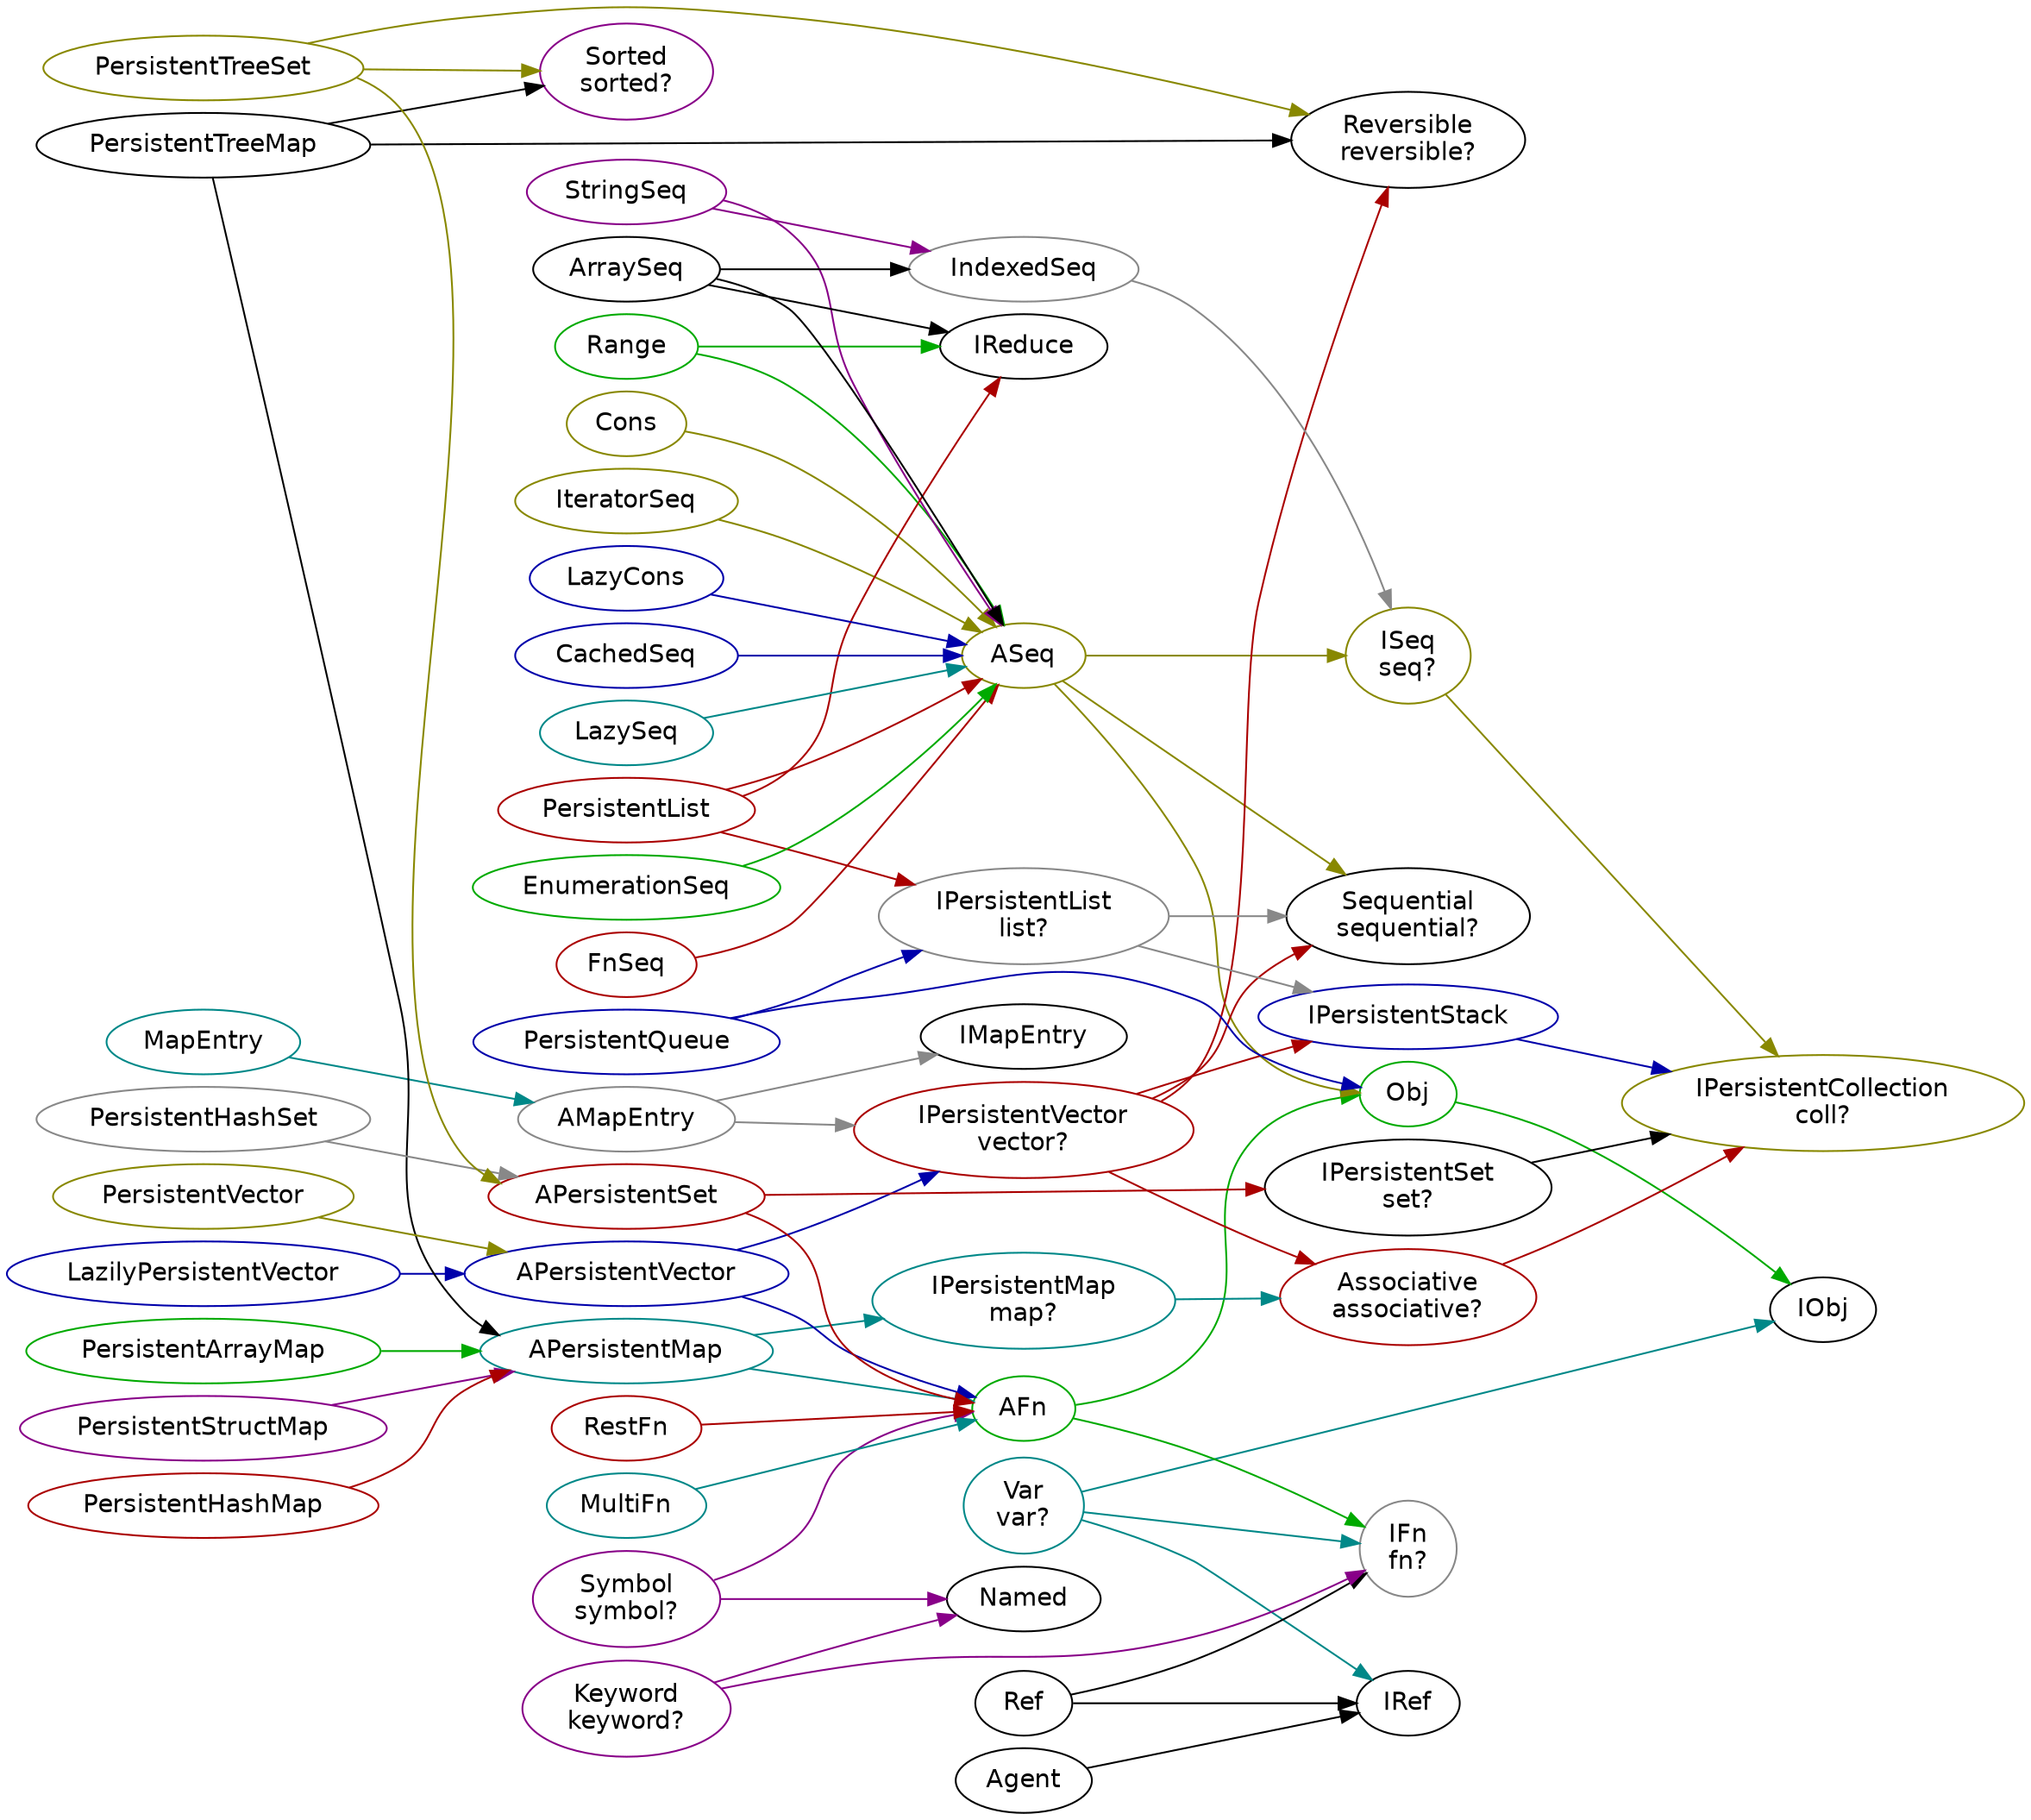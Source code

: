 digraph {
  rankdir=LR;
  dpi=55;
  nodesep=0.10;
  node[ fontname=Helvetica ];
  Var [ label="Var\nvar?" color="#008888" ];
  Var -> IFn [ color="#008888" ];
  Var -> IRef [ color="#008888" ];
  Var -> IObj [ color="#008888" ];
  Symbol [ label="Symbol\nsymbol?" color="#880088" ];
  Symbol -> AFn [ color="#880088" ];
  Symbol -> Named [ color="#880088" ];
  FnSeq [ label=FnSeq color="#aa0000" ];
  FnSeq -> ASeq [ color="#aa0000" ];
  Obj [ label=Obj color="#00aa00" ];
  Obj -> IObj [ color="#00aa00" ];
  PersistentStructMap [ label=PersistentStructMap color="#880088" ];
  PersistentStructMap -> APersistentMap [ color="#880088" ];
  Cons [ label=Cons color="#888800" ];
  Cons -> ASeq [ color="#888800" ];
  Range [ label=Range color="#00aa00" ];
  Range -> ASeq [ color="#00aa00" ];
  Range -> IReduce [ color="#00aa00" ];
  LazilyPersistentVector [ label=LazilyPersistentVector color="#0000aa" ];
  LazilyPersistentVector -> APersistentVector [ color="#0000aa" ];
  IPersistentSet [ label="IPersistentSet\nset?" color="#000000" ];
  IPersistentSet -> IPersistentCollection [ color="#000000" ];
  IFn [ label="IFn\nfn?" color="#888888" ];
  MapEntry [ label=MapEntry color="#008888" ];
  MapEntry -> AMapEntry [ color="#008888" ];
  IteratorSeq [ label=IteratorSeq color="#888800" ];
  IteratorSeq -> ASeq [ color="#888800" ];
  PersistentHashMap [ label=PersistentHashMap color="#aa0000" ];
  PersistentHashMap -> APersistentMap [ color="#aa0000" ];
  PersistentTreeMap [ label=PersistentTreeMap color="#000000" ];
  PersistentTreeMap -> APersistentMap [ color="#000000" ];
  PersistentTreeMap -> Reversible [ color="#000000" ];
  PersistentTreeMap -> Sorted [ color="#000000" ];
  APersistentMap [ label=APersistentMap color="#008888" ];
  APersistentMap -> AFn [ color="#008888" ];
  APersistentMap -> IPersistentMap [ color="#008888" ];
  IPersistentCollection [ label="IPersistentCollection\ncoll?" color="#888800" ];
  IPersistentVector [ label="IPersistentVector\nvector?" color="#aa0000" ];
  IPersistentVector -> Associative [ color="#aa0000" ];
  IPersistentVector -> Sequential [ color="#aa0000" ];
  IPersistentVector -> IPersistentStack [ color="#aa0000" ];
  IPersistentVector -> Reversible [ color="#aa0000" ];
  Agent [ label=Agent color="#000000" ];
  Agent -> IRef [ color="#000000" ];
  IPersistentMap [ label="IPersistentMap\nmap?" color="#008888" ];
  IPersistentMap -> Associative [ color="#008888" ];
  StringSeq [ label=StringSeq color="#880088" ];
  StringSeq -> ASeq [ color="#880088" ];
  StringSeq -> IndexedSeq [ color="#880088" ];
  PersistentVector [ label=PersistentVector color="#888800" ];
  PersistentVector -> APersistentVector [ color="#888800" ];
  PersistentList [ label=PersistentList color="#aa0000" ];
  PersistentList -> ASeq [ color="#aa0000" ];
  PersistentList -> IPersistentList [ color="#aa0000" ];
  PersistentList -> IReduce [ color="#aa0000" ];
  AFn [ label=AFn color="#00aa00" ];
  AFn -> Obj [ color="#00aa00" ];
  AFn -> IFn [ color="#00aa00" ];
  LazyCons [ label=LazyCons color="#0000aa" ];
  LazyCons -> ASeq [ color="#0000aa" ];
  AMapEntry [ label=AMapEntry color="#888888" ];
  AMapEntry -> IMapEntry [ color="#888888" ];
  AMapEntry -> IPersistentVector [ color="#888888" ];
  MultiFn [ label=MultiFn color="#008888" ];
  MultiFn -> AFn [ color="#008888" ];
  RestFn [ label=RestFn color="#aa0000" ];
  RestFn -> AFn [ color="#aa0000" ];
  CachedSeq [ label=CachedSeq color="#0000aa" ];
  CachedSeq -> ASeq [ color="#0000aa" ];
  Ref [ label=Ref color="#000000" ];
  Ref -> IFn [ color="#000000" ];
  Ref -> IRef [ color="#000000" ];
  IndexedSeq [ label=IndexedSeq color="#888888" ];
  IndexedSeq -> ISeq [ color="#888888" ];
  LazySeq [ label=LazySeq color="#008888" ];
  LazySeq -> ASeq [ color="#008888" ];
  ASeq [ label=ASeq color="#888800" ];
  ASeq -> Obj [ color="#888800" ];
  ASeq -> ISeq [ color="#888800" ];
  ASeq -> Sequential [ color="#888800" ];
  APersistentSet [ label=APersistentSet color="#aa0000" ];
  APersistentSet -> AFn [ color="#aa0000" ];
  APersistentSet -> IPersistentSet [ color="#aa0000" ];
  EnumerationSeq [ label=EnumerationSeq color="#00aa00" ];
  EnumerationSeq -> ASeq [ color="#00aa00" ];
  IPersistentStack [ label=IPersistentStack color="#0000aa" ];
  IPersistentStack -> IPersistentCollection [ color="#0000aa" ];
  ArraySeq [ label=ArraySeq color="#000000" ];
  ArraySeq -> ASeq [ color="#000000" ];
  ArraySeq -> IndexedSeq [ color="#000000" ];
  ArraySeq -> IReduce [ color="#000000" ];
  PersistentHashSet [ label=PersistentHashSet color="#888888" ];
  PersistentHashSet -> APersistentSet [ color="#888888" ];
  Keyword [ label="Keyword\nkeyword?" color="#880088" ];
  Keyword -> IFn [ color="#880088" ];
  Keyword -> Named [ color="#880088" ];
  ISeq [ label="ISeq\nseq?" color="#888800" ];
  ISeq -> IPersistentCollection [ color="#888800" ];
  Associative [ label="Associative\nassociative?" color="#aa0000" ];
  Associative -> IPersistentCollection [ color="#aa0000" ];
  PersistentArrayMap [ label=PersistentArrayMap color="#00aa00" ];
  PersistentArrayMap -> APersistentMap [ color="#00aa00" ];
  APersistentVector [ label=APersistentVector color="#0000aa" ];
  APersistentVector -> AFn [ color="#0000aa" ];
  APersistentVector -> IPersistentVector [ color="#0000aa" ];
  Reversible [ label="Reversible\nreversible?" color="#000000" ];
  IPersistentList [ label="IPersistentList\nlist?" color="#888888" ];
  IPersistentList -> Sequential [ color="#888888" ];
  IPersistentList -> IPersistentStack [ color="#888888" ];
  Sorted [ label="Sorted\nsorted?" color="#880088" ];
  PersistentTreeSet [ label=PersistentTreeSet color="#888800" ];
  PersistentTreeSet -> APersistentSet [ color="#888800" ];
  PersistentTreeSet -> Reversible [ color="#888800" ];
  PersistentTreeSet -> Sorted [ color="#888800" ];
  PersistentQueue [ label=PersistentQueue color="#0000aa" ];
  PersistentQueue -> Obj [ color="#0000aa" ];
  PersistentQueue -> IPersistentList [ color="#0000aa" ];
  Sequential [ label="Sequential\nsequential?" color="#000000" ];
}
